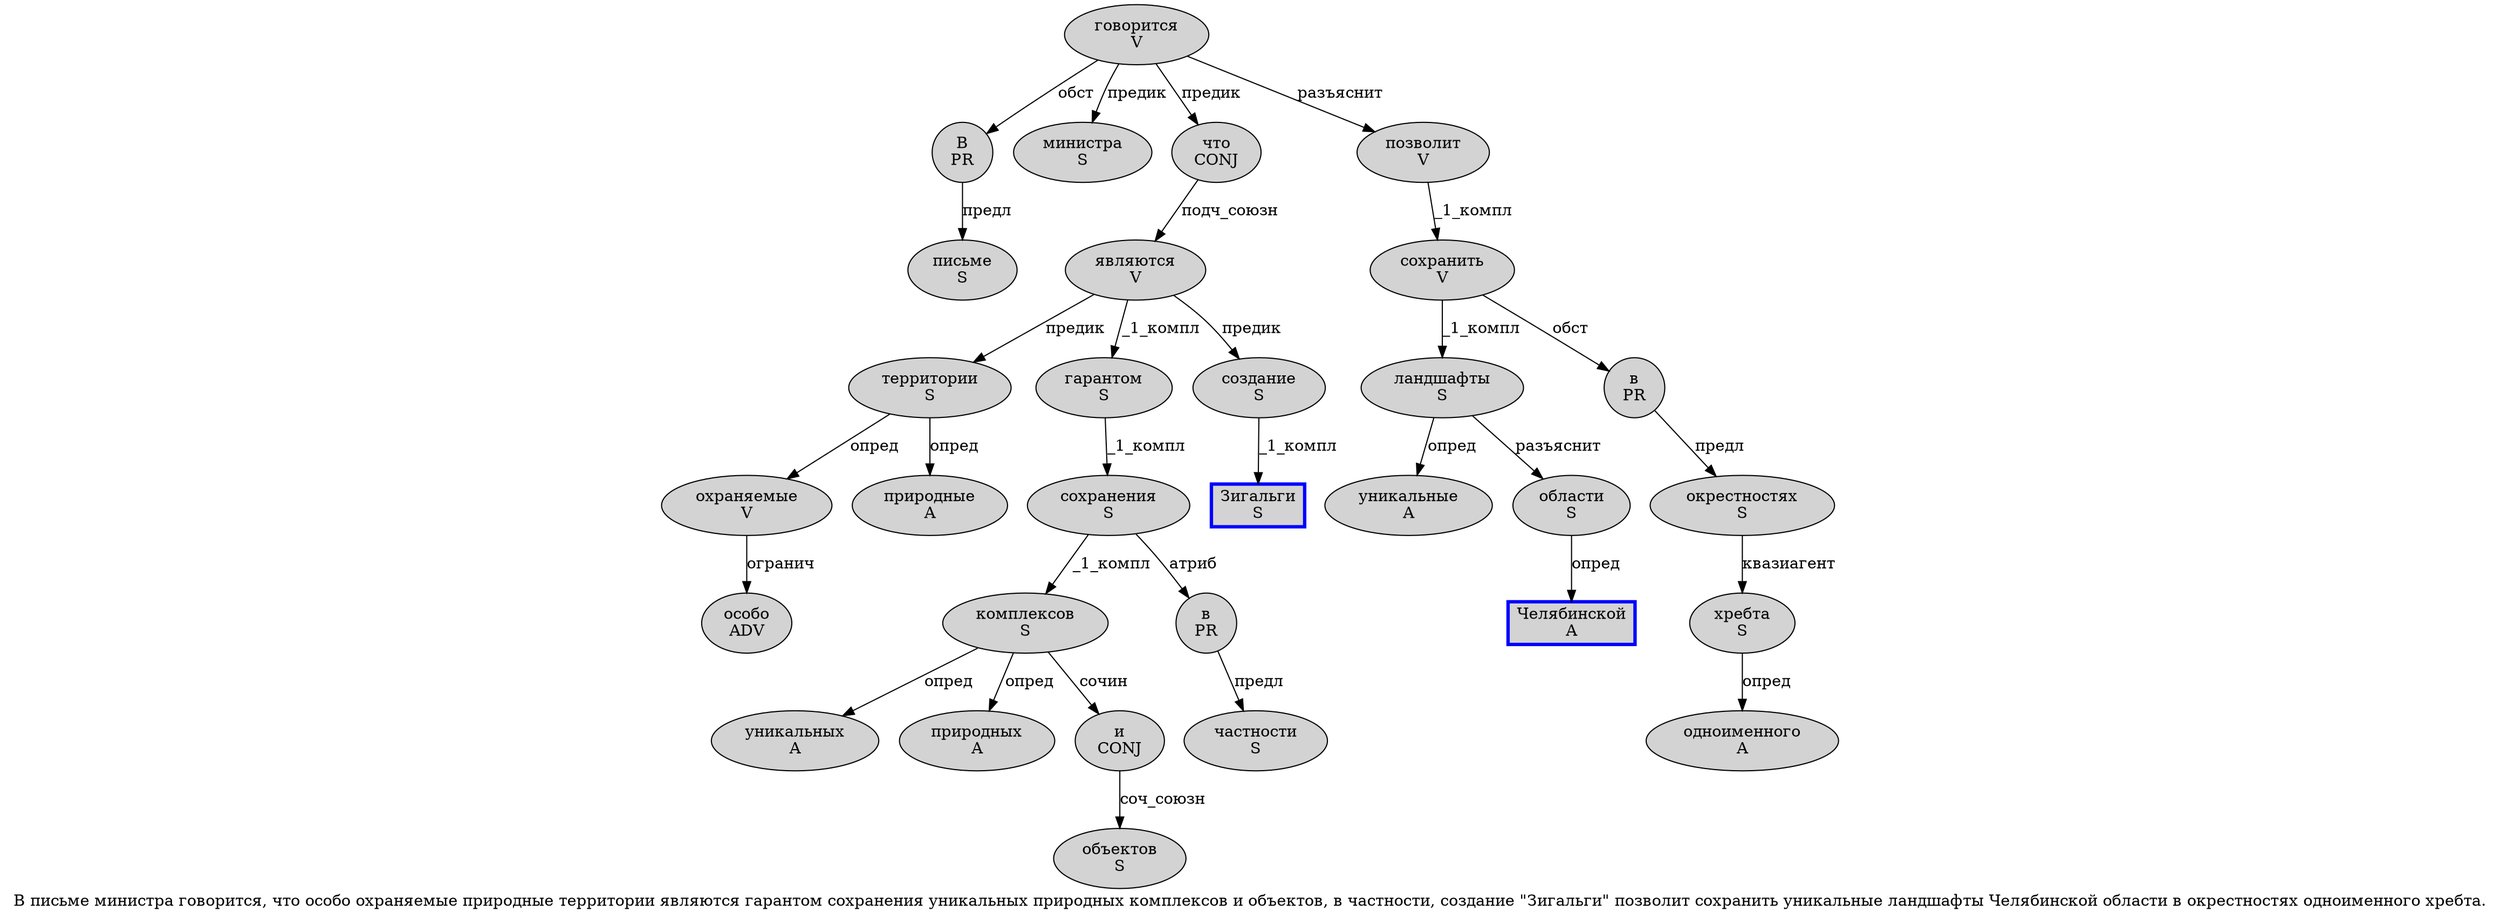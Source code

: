 digraph SENTENCE_209 {
	graph [label="В письме министра говорится, что особо охраняемые природные территории являются гарантом сохранения уникальных природных комплексов и объектов, в частности, создание \"Зигальги\" позволит сохранить уникальные ландшафты Челябинской области в окрестностях одноименного хребта."]
	node [style=filled]
		0 [label="В
PR" color="" fillcolor=lightgray penwidth=1 shape=ellipse]
		1 [label="письме
S" color="" fillcolor=lightgray penwidth=1 shape=ellipse]
		2 [label="министра
S" color="" fillcolor=lightgray penwidth=1 shape=ellipse]
		3 [label="говорится
V" color="" fillcolor=lightgray penwidth=1 shape=ellipse]
		5 [label="что
CONJ" color="" fillcolor=lightgray penwidth=1 shape=ellipse]
		6 [label="особо
ADV" color="" fillcolor=lightgray penwidth=1 shape=ellipse]
		7 [label="охраняемые
V" color="" fillcolor=lightgray penwidth=1 shape=ellipse]
		8 [label="природные
A" color="" fillcolor=lightgray penwidth=1 shape=ellipse]
		9 [label="территории
S" color="" fillcolor=lightgray penwidth=1 shape=ellipse]
		10 [label="являются
V" color="" fillcolor=lightgray penwidth=1 shape=ellipse]
		11 [label="гарантом
S" color="" fillcolor=lightgray penwidth=1 shape=ellipse]
		12 [label="сохранения
S" color="" fillcolor=lightgray penwidth=1 shape=ellipse]
		13 [label="уникальных
A" color="" fillcolor=lightgray penwidth=1 shape=ellipse]
		14 [label="природных
A" color="" fillcolor=lightgray penwidth=1 shape=ellipse]
		15 [label="комплексов
S" color="" fillcolor=lightgray penwidth=1 shape=ellipse]
		16 [label="и
CONJ" color="" fillcolor=lightgray penwidth=1 shape=ellipse]
		17 [label="объектов
S" color="" fillcolor=lightgray penwidth=1 shape=ellipse]
		19 [label="в
PR" color="" fillcolor=lightgray penwidth=1 shape=ellipse]
		20 [label="частности
S" color="" fillcolor=lightgray penwidth=1 shape=ellipse]
		22 [label="создание
S" color="" fillcolor=lightgray penwidth=1 shape=ellipse]
		24 [label="Зигальги
S" color=blue fillcolor=lightgray penwidth=3 shape=box]
		26 [label="позволит
V" color="" fillcolor=lightgray penwidth=1 shape=ellipse]
		27 [label="сохранить
V" color="" fillcolor=lightgray penwidth=1 shape=ellipse]
		28 [label="уникальные
A" color="" fillcolor=lightgray penwidth=1 shape=ellipse]
		29 [label="ландшафты
S" color="" fillcolor=lightgray penwidth=1 shape=ellipse]
		30 [label="Челябинской
A" color=blue fillcolor=lightgray penwidth=3 shape=box]
		31 [label="области
S" color="" fillcolor=lightgray penwidth=1 shape=ellipse]
		32 [label="в
PR" color="" fillcolor=lightgray penwidth=1 shape=ellipse]
		33 [label="окрестностях
S" color="" fillcolor=lightgray penwidth=1 shape=ellipse]
		34 [label="одноименного
A" color="" fillcolor=lightgray penwidth=1 shape=ellipse]
		35 [label="хребта
S" color="" fillcolor=lightgray penwidth=1 shape=ellipse]
			26 -> 27 [label="_1_компл"]
			16 -> 17 [label="соч_союзн"]
			11 -> 12 [label="_1_компл"]
			27 -> 29 [label="_1_компл"]
			27 -> 32 [label="обст"]
			35 -> 34 [label="опред"]
			22 -> 24 [label="_1_компл"]
			5 -> 10 [label="подч_союзн"]
			9 -> 7 [label="опред"]
			9 -> 8 [label="опред"]
			15 -> 13 [label="опред"]
			15 -> 14 [label="опред"]
			15 -> 16 [label="сочин"]
			19 -> 20 [label="предл"]
			12 -> 15 [label="_1_компл"]
			12 -> 19 [label="атриб"]
			32 -> 33 [label="предл"]
			29 -> 28 [label="опред"]
			29 -> 31 [label="разъяснит"]
			10 -> 9 [label="предик"]
			10 -> 11 [label="_1_компл"]
			10 -> 22 [label="предик"]
			7 -> 6 [label="огранич"]
			31 -> 30 [label="опред"]
			3 -> 0 [label="обст"]
			3 -> 2 [label="предик"]
			3 -> 5 [label="предик"]
			3 -> 26 [label="разъяснит"]
			0 -> 1 [label="предл"]
			33 -> 35 [label="квазиагент"]
}
